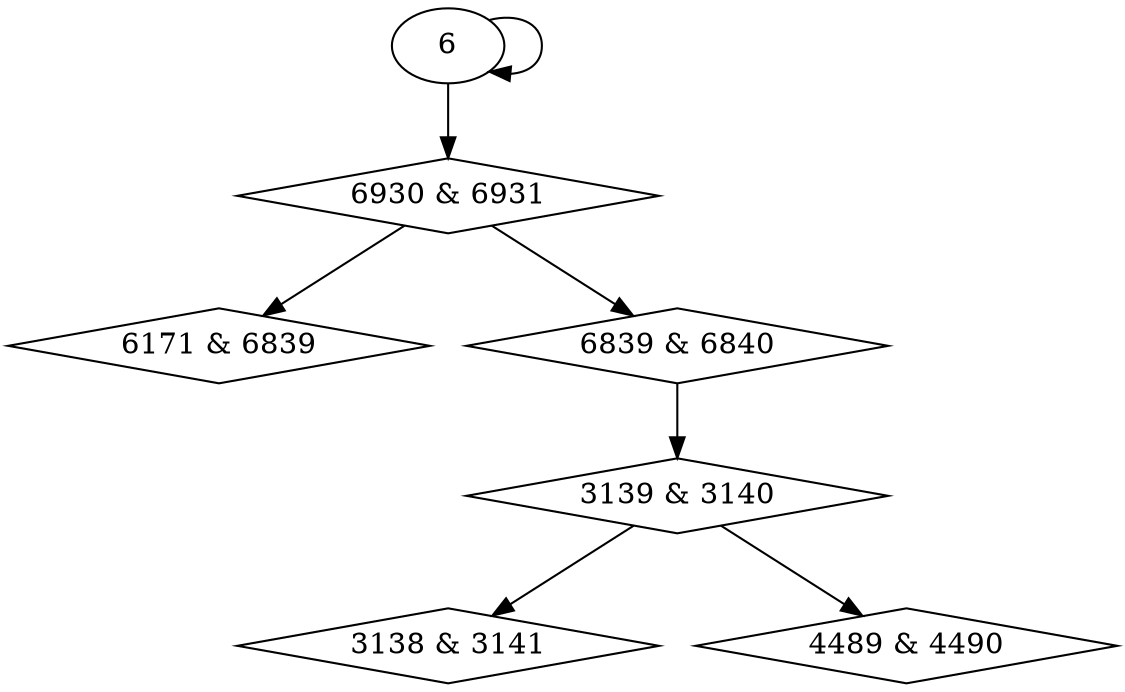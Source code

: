 digraph {
0 [label = "3138 & 3141", shape = diamond];
1 [label = "3139 & 3140", shape = diamond];
2 [label = "4489 & 4490", shape = diamond];
3 [label = "6171 & 6839", shape = diamond];
4 [label = "6839 & 6840", shape = diamond];
5 [label = "6930 & 6931", shape = diamond];
1 -> 0;
4 -> 1;
1 -> 2;
5 -> 3;
5 -> 4;
6 -> 5;
6 -> 6;
}
